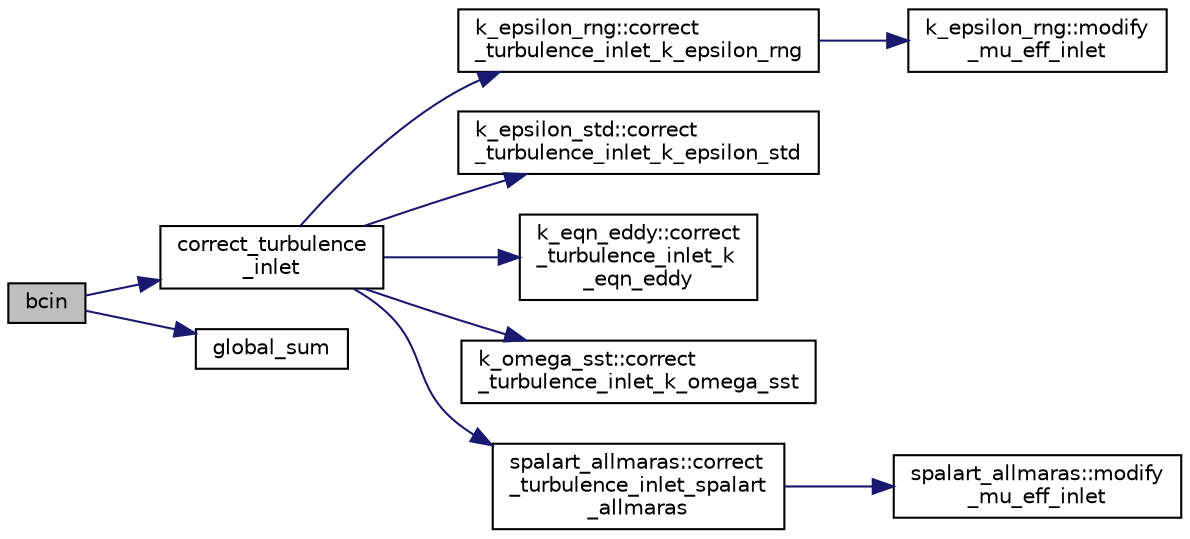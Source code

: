 digraph "bcin"
{
 // LATEX_PDF_SIZE
  edge [fontname="Helvetica",fontsize="10",labelfontname="Helvetica",labelfontsize="10"];
  node [fontname="Helvetica",fontsize="10",shape=record];
  rankdir="LR";
  Node1 [label="bcin",height=0.2,width=0.4,color="black", fillcolor="grey75", style="filled", fontcolor="black",tooltip=" "];
  Node1 -> Node2 [color="midnightblue",fontsize="10",style="solid"];
  Node2 [label="correct_turbulence\l_inlet",height=0.2,width=0.4,color="black", fillcolor="white", style="filled",URL="$correct__turbulence__inlet_8f90.html#ab421a436686cbfcb113a265b2f852821",tooltip=" "];
  Node2 -> Node3 [color="midnightblue",fontsize="10",style="solid"];
  Node3 [label="k_epsilon_rng::correct\l_turbulence_inlet_k_epsilon_rng",height=0.2,width=0.4,color="black", fillcolor="white", style="filled",URL="$namespacek__epsilon__rng.html#a26639f5f7047e9c797b92d7383543509",tooltip=" "];
  Node3 -> Node4 [color="midnightblue",fontsize="10",style="solid"];
  Node4 [label="k_epsilon_rng::modify\l_mu_eff_inlet",height=0.2,width=0.4,color="black", fillcolor="white", style="filled",URL="$namespacek__epsilon__rng.html#ac9112e6bf146afd6c79028a23415676c",tooltip=" "];
  Node2 -> Node5 [color="midnightblue",fontsize="10",style="solid"];
  Node5 [label="k_epsilon_std::correct\l_turbulence_inlet_k_epsilon_std",height=0.2,width=0.4,color="black", fillcolor="white", style="filled",URL="$namespacek__epsilon__std.html#a1f9fe4f360a65f9d3f13c90cc30870b0",tooltip=" "];
  Node2 -> Node6 [color="midnightblue",fontsize="10",style="solid"];
  Node6 [label="k_eqn_eddy::correct\l_turbulence_inlet_k\l_eqn_eddy",height=0.2,width=0.4,color="black", fillcolor="white", style="filled",URL="$namespacek__eqn__eddy.html#ad5bb72a91afad8c4bf8ad7a1cbe1896c",tooltip=" "];
  Node2 -> Node7 [color="midnightblue",fontsize="10",style="solid"];
  Node7 [label="k_omega_sst::correct\l_turbulence_inlet_k_omega_sst",height=0.2,width=0.4,color="black", fillcolor="white", style="filled",URL="$namespacek__omega__sst.html#a7517fe9a1330e8b029752fc148aefa1c",tooltip=" "];
  Node2 -> Node8 [color="midnightblue",fontsize="10",style="solid"];
  Node8 [label="spalart_allmaras::correct\l_turbulence_inlet_spalart\l_allmaras",height=0.2,width=0.4,color="black", fillcolor="white", style="filled",URL="$namespacespalart__allmaras.html#a2ffe9e1ca257402ec463076fa2318a21",tooltip=" "];
  Node8 -> Node9 [color="midnightblue",fontsize="10",style="solid"];
  Node9 [label="spalart_allmaras::modify\l_mu_eff_inlet",height=0.2,width=0.4,color="black", fillcolor="white", style="filled",URL="$namespacespalart__allmaras.html#a39fb7d437ed286f6c825ef0533461cea",tooltip=" "];
  Node1 -> Node10 [color="midnightblue",fontsize="10",style="solid"];
  Node10 [label="global_sum",height=0.2,width=0.4,color="black", fillcolor="white", style="filled",URL="$global__sum__mpi_8f90.html#a58e0607c82def5e112fdf461f29d2d9f",tooltip=" "];
}
